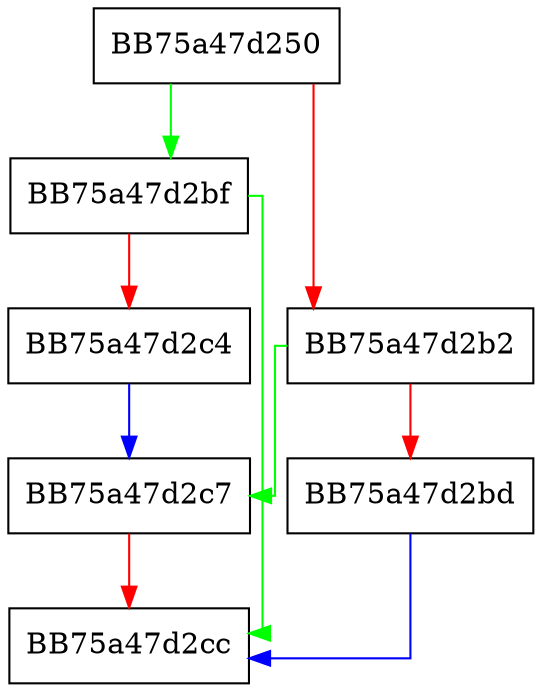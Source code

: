 digraph init {
  node [shape="box"];
  graph [splines=ortho];
  BB75a47d250 -> BB75a47d2bf [color="green"];
  BB75a47d250 -> BB75a47d2b2 [color="red"];
  BB75a47d2b2 -> BB75a47d2c7 [color="green"];
  BB75a47d2b2 -> BB75a47d2bd [color="red"];
  BB75a47d2bd -> BB75a47d2cc [color="blue"];
  BB75a47d2bf -> BB75a47d2cc [color="green"];
  BB75a47d2bf -> BB75a47d2c4 [color="red"];
  BB75a47d2c4 -> BB75a47d2c7 [color="blue"];
  BB75a47d2c7 -> BB75a47d2cc [color="red"];
}